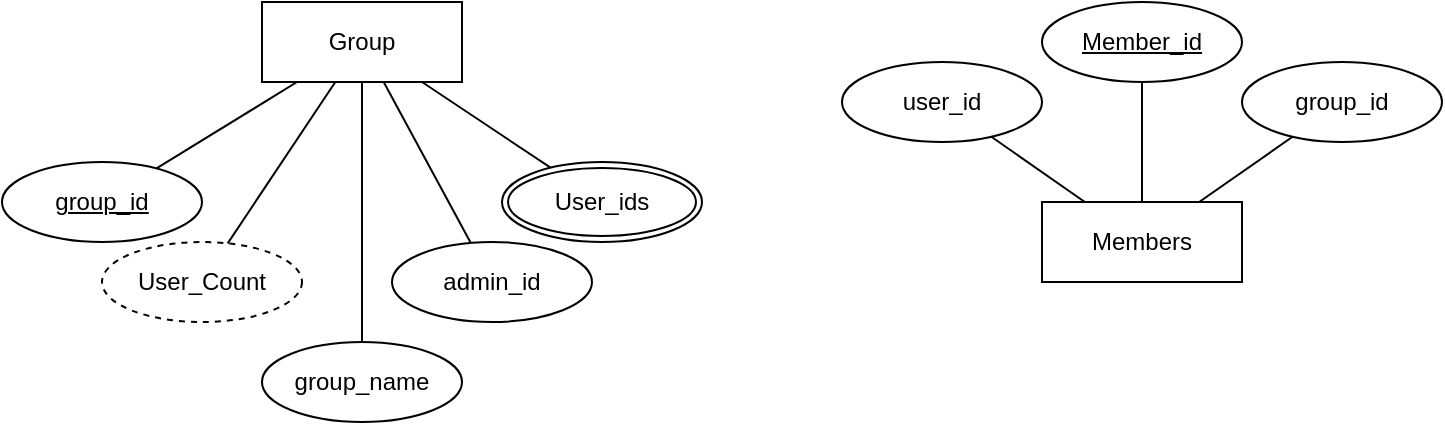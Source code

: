 <mxfile version="24.2.8" type="github">
  <diagram name="Page-1" id="Zqd1YzgJUZWeYHfp2GL1">
    <mxGraphModel dx="685" dy="472" grid="1" gridSize="10" guides="1" tooltips="1" connect="1" arrows="1" fold="1" page="1" pageScale="1" pageWidth="1920" pageHeight="1200" math="0" shadow="0">
      <root>
        <mxCell id="0" />
        <mxCell id="1" parent="0" />
        <mxCell id="Dq9UpZaINM3VFY3Y-zC0-10" value="" style="group" vertex="1" connectable="0" parent="1">
          <mxGeometry x="130" y="720" width="350" height="210" as="geometry" />
        </mxCell>
        <mxCell id="Dq9UpZaINM3VFY3Y-zC0-11" value="Group" style="whiteSpace=wrap;html=1;align=center;" vertex="1" parent="Dq9UpZaINM3VFY3Y-zC0-10">
          <mxGeometry x="130" width="100" height="40" as="geometry" />
        </mxCell>
        <mxCell id="Dq9UpZaINM3VFY3Y-zC0-12" value="" style="group" vertex="1" connectable="0" parent="Dq9UpZaINM3VFY3Y-zC0-10">
          <mxGeometry y="80" width="350" height="130" as="geometry" />
        </mxCell>
        <mxCell id="Dq9UpZaINM3VFY3Y-zC0-13" value="group_name" style="ellipse;whiteSpace=wrap;html=1;align=center;" vertex="1" parent="Dq9UpZaINM3VFY3Y-zC0-12">
          <mxGeometry x="130" y="90" width="100" height="40" as="geometry" />
        </mxCell>
        <mxCell id="Dq9UpZaINM3VFY3Y-zC0-14" value="group_id" style="ellipse;whiteSpace=wrap;html=1;align=center;fontStyle=4;" vertex="1" parent="Dq9UpZaINM3VFY3Y-zC0-12">
          <mxGeometry width="100" height="40" as="geometry" />
        </mxCell>
        <mxCell id="Dq9UpZaINM3VFY3Y-zC0-15" value="admin_id" style="ellipse;whiteSpace=wrap;html=1;align=center;" vertex="1" parent="Dq9UpZaINM3VFY3Y-zC0-12">
          <mxGeometry x="195" y="40" width="100" height="40" as="geometry" />
        </mxCell>
        <mxCell id="Dq9UpZaINM3VFY3Y-zC0-16" value="User_Count" style="ellipse;whiteSpace=wrap;html=1;align=center;dashed=1;" vertex="1" parent="Dq9UpZaINM3VFY3Y-zC0-12">
          <mxGeometry x="50" y="40" width="100" height="40" as="geometry" />
        </mxCell>
        <mxCell id="Dq9UpZaINM3VFY3Y-zC0-17" value="User_ids" style="ellipse;shape=doubleEllipse;margin=3;whiteSpace=wrap;html=1;align=center;" vertex="1" parent="Dq9UpZaINM3VFY3Y-zC0-12">
          <mxGeometry x="250" width="100" height="40" as="geometry" />
        </mxCell>
        <mxCell id="Dq9UpZaINM3VFY3Y-zC0-18" value="" style="endArrow=none;html=1;rounded=0;" edge="1" parent="Dq9UpZaINM3VFY3Y-zC0-10" source="Dq9UpZaINM3VFY3Y-zC0-13" target="Dq9UpZaINM3VFY3Y-zC0-11">
          <mxGeometry relative="1" as="geometry">
            <mxPoint x="980" y="830" as="sourcePoint" />
            <mxPoint x="1140" y="830" as="targetPoint" />
          </mxGeometry>
        </mxCell>
        <mxCell id="Dq9UpZaINM3VFY3Y-zC0-19" value="" style="endArrow=none;html=1;rounded=0;" edge="1" parent="Dq9UpZaINM3VFY3Y-zC0-10" source="Dq9UpZaINM3VFY3Y-zC0-14" target="Dq9UpZaINM3VFY3Y-zC0-11">
          <mxGeometry relative="1" as="geometry">
            <mxPoint x="950" y="800" as="sourcePoint" />
            <mxPoint x="1110" y="800" as="targetPoint" />
          </mxGeometry>
        </mxCell>
        <mxCell id="Dq9UpZaINM3VFY3Y-zC0-20" value="" style="endArrow=none;html=1;rounded=0;" edge="1" parent="Dq9UpZaINM3VFY3Y-zC0-10" source="Dq9UpZaINM3VFY3Y-zC0-11" target="Dq9UpZaINM3VFY3Y-zC0-15">
          <mxGeometry relative="1" as="geometry">
            <mxPoint x="990" y="840" as="sourcePoint" />
            <mxPoint x="1150" y="840" as="targetPoint" />
          </mxGeometry>
        </mxCell>
        <mxCell id="Dq9UpZaINM3VFY3Y-zC0-21" value="" style="endArrow=none;html=1;rounded=0;" edge="1" parent="Dq9UpZaINM3VFY3Y-zC0-10" source="Dq9UpZaINM3VFY3Y-zC0-16" target="Dq9UpZaINM3VFY3Y-zC0-11">
          <mxGeometry relative="1" as="geometry">
            <mxPoint x="501.3" y="490.517" as="sourcePoint" />
            <mxPoint x="1120" y="810" as="targetPoint" />
          </mxGeometry>
        </mxCell>
        <mxCell id="Dq9UpZaINM3VFY3Y-zC0-22" value="" style="endArrow=none;html=1;rounded=0;" edge="1" parent="Dq9UpZaINM3VFY3Y-zC0-10" source="Dq9UpZaINM3VFY3Y-zC0-17" target="Dq9UpZaINM3VFY3Y-zC0-11">
          <mxGeometry relative="1" as="geometry">
            <mxPoint x="654.275" y="452.85" as="sourcePoint" />
            <mxPoint x="1130" y="820" as="targetPoint" />
          </mxGeometry>
        </mxCell>
        <mxCell id="Dq9UpZaINM3VFY3Y-zC0-23" value="" style="group" vertex="1" connectable="0" parent="1">
          <mxGeometry x="550" y="720" width="300" height="140" as="geometry" />
        </mxCell>
        <mxCell id="Dq9UpZaINM3VFY3Y-zC0-8" value="user_id" style="ellipse;whiteSpace=wrap;html=1;align=center;container=0;" vertex="1" parent="Dq9UpZaINM3VFY3Y-zC0-23">
          <mxGeometry y="30" width="100" height="40" as="geometry" />
        </mxCell>
        <mxCell id="Dq9UpZaINM3VFY3Y-zC0-5" value="" style="endArrow=none;html=1;rounded=0;" edge="1" parent="Dq9UpZaINM3VFY3Y-zC0-23" source="Dq9UpZaINM3VFY3Y-zC0-8" target="Dq9UpZaINM3VFY3Y-zC0-2">
          <mxGeometry relative="1" as="geometry">
            <mxPoint x="50" y="412.5" as="sourcePoint" />
            <mxPoint x="210" y="412.5" as="targetPoint" />
          </mxGeometry>
        </mxCell>
        <mxCell id="Dq9UpZaINM3VFY3Y-zC0-7" value="Member_id" style="ellipse;whiteSpace=wrap;html=1;align=center;fontStyle=4;" vertex="1" parent="Dq9UpZaINM3VFY3Y-zC0-23">
          <mxGeometry x="100" width="100" height="40" as="geometry" />
        </mxCell>
        <mxCell id="Dq9UpZaINM3VFY3Y-zC0-4" value="" style="endArrow=none;html=1;rounded=0;" edge="1" parent="Dq9UpZaINM3VFY3Y-zC0-23" source="Dq9UpZaINM3VFY3Y-zC0-7" target="Dq9UpZaINM3VFY3Y-zC0-2">
          <mxGeometry relative="1" as="geometry">
            <mxPoint x="60" y="422.5" as="sourcePoint" />
            <mxPoint x="220" y="422.5" as="targetPoint" />
          </mxGeometry>
        </mxCell>
        <mxCell id="Dq9UpZaINM3VFY3Y-zC0-2" value="Members" style="whiteSpace=wrap;html=1;align=center;" vertex="1" parent="Dq9UpZaINM3VFY3Y-zC0-23">
          <mxGeometry x="100" y="100" width="100" height="40" as="geometry" />
        </mxCell>
        <mxCell id="Dq9UpZaINM3VFY3Y-zC0-3" value="" style="endArrow=none;html=1;rounded=0;" edge="1" parent="Dq9UpZaINM3VFY3Y-zC0-23" source="Dq9UpZaINM3VFY3Y-zC0-9" target="Dq9UpZaINM3VFY3Y-zC0-2">
          <mxGeometry relative="1" as="geometry">
            <mxPoint x="150" y="332.5" as="sourcePoint" />
            <mxPoint x="310" y="332.5" as="targetPoint" />
          </mxGeometry>
        </mxCell>
        <mxCell id="Dq9UpZaINM3VFY3Y-zC0-9" value="group_id" style="ellipse;whiteSpace=wrap;html=1;align=center;container=0;" vertex="1" parent="Dq9UpZaINM3VFY3Y-zC0-23">
          <mxGeometry x="200" y="30" width="100" height="40" as="geometry" />
        </mxCell>
      </root>
    </mxGraphModel>
  </diagram>
</mxfile>
